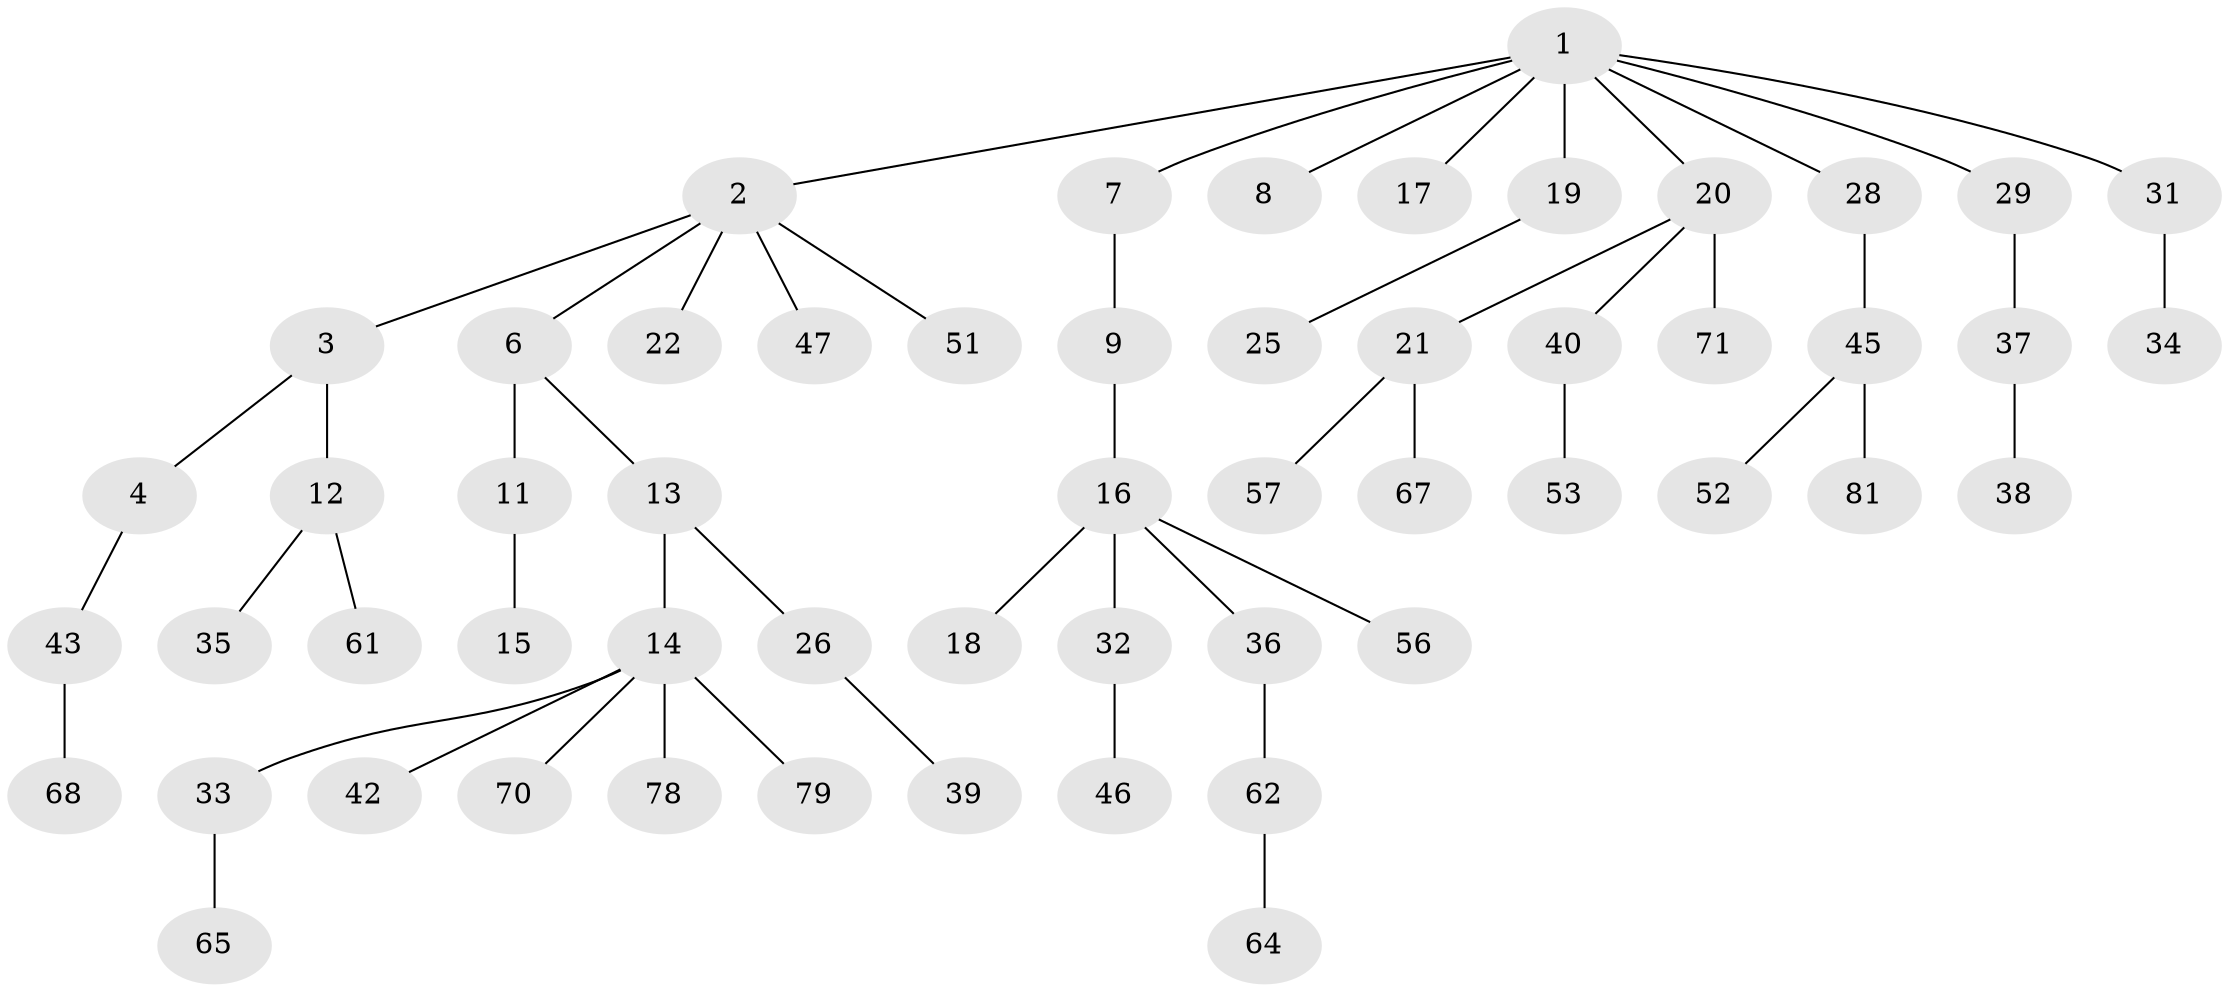 // original degree distribution, {7: 0.012195121951219513, 6: 0.024390243902439025, 4: 0.0975609756097561, 3: 0.12195121951219512, 2: 0.24390243902439024, 1: 0.5}
// Generated by graph-tools (version 1.1) at 2025/42/03/06/25 10:42:02]
// undirected, 55 vertices, 54 edges
graph export_dot {
graph [start="1"]
  node [color=gray90,style=filled];
  1 [super="+5"];
  2 [super="+10"];
  3 [super="+66"];
  4 [super="+58"];
  6 [super="+44"];
  7;
  8 [super="+27"];
  9 [super="+77"];
  11;
  12 [super="+54"];
  13 [super="+72"];
  14 [super="+24"];
  15;
  16 [super="+30"];
  17;
  18;
  19;
  20;
  21 [super="+23"];
  22;
  25 [super="+59"];
  26;
  28 [super="+60"];
  29 [super="+55"];
  31;
  32;
  33;
  34 [super="+63"];
  35;
  36 [super="+75"];
  37 [super="+50"];
  38;
  39 [super="+80"];
  40 [super="+41"];
  42;
  43 [super="+49"];
  45 [super="+48"];
  46 [super="+76"];
  47;
  51 [super="+82"];
  52;
  53;
  56;
  57;
  61;
  62 [super="+69"];
  64;
  65 [super="+73"];
  67;
  68;
  70;
  71 [super="+74"];
  78;
  79;
  81;
  1 -- 2;
  1 -- 19;
  1 -- 20;
  1 -- 28;
  1 -- 29;
  1 -- 31;
  1 -- 8;
  1 -- 17;
  1 -- 7;
  2 -- 3;
  2 -- 6;
  2 -- 22;
  2 -- 47;
  2 -- 51;
  3 -- 4;
  3 -- 12;
  4 -- 43;
  6 -- 11;
  6 -- 13;
  7 -- 9;
  9 -- 16;
  11 -- 15;
  12 -- 35;
  12 -- 61;
  13 -- 14;
  13 -- 26;
  14 -- 33;
  14 -- 42;
  14 -- 70;
  14 -- 79;
  14 -- 78;
  16 -- 18;
  16 -- 32;
  16 -- 56;
  16 -- 36;
  19 -- 25;
  20 -- 21;
  20 -- 40;
  20 -- 71;
  21 -- 57;
  21 -- 67;
  26 -- 39;
  28 -- 45;
  29 -- 37;
  31 -- 34;
  32 -- 46;
  33 -- 65;
  36 -- 62;
  37 -- 38;
  40 -- 53;
  43 -- 68;
  45 -- 52;
  45 -- 81;
  62 -- 64;
}
